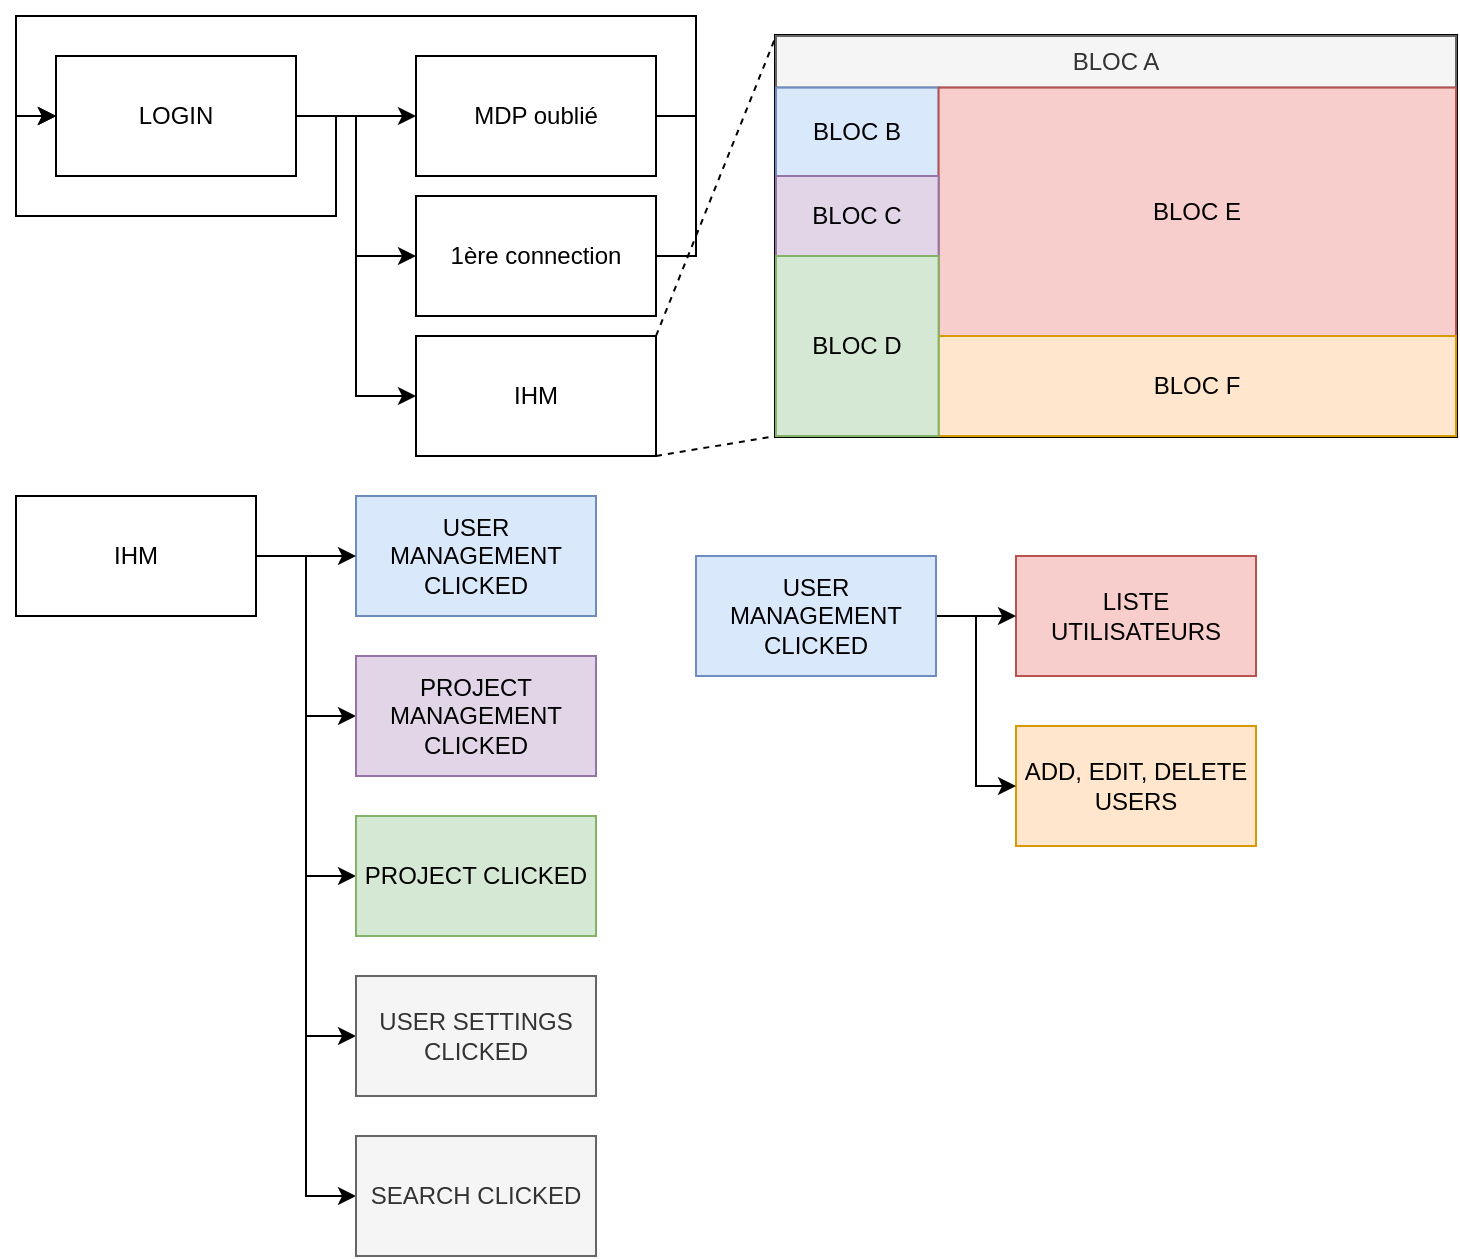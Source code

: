<mxfile version="26.1.1">
  <diagram name="Page-1" id="aeegKRYO5-5cE-at2VME">
    <mxGraphModel dx="954" dy="1509" grid="1" gridSize="10" guides="1" tooltips="1" connect="1" arrows="1" fold="1" page="1" pageScale="1" pageWidth="1100" pageHeight="850" math="0" shadow="0">
      <root>
        <mxCell id="0" />
        <mxCell id="1" parent="0" />
        <mxCell id="jPzO7c27cUPiiFDw-lQR-5" style="edgeStyle=orthogonalEdgeStyle;rounded=0;orthogonalLoop=1;jettySize=auto;html=1;entryX=0;entryY=0.5;entryDx=0;entryDy=0;" edge="1" parent="1" source="jPzO7c27cUPiiFDw-lQR-1" target="jPzO7c27cUPiiFDw-lQR-4">
          <mxGeometry relative="1" as="geometry" />
        </mxCell>
        <mxCell id="jPzO7c27cUPiiFDw-lQR-6" style="edgeStyle=orthogonalEdgeStyle;rounded=0;orthogonalLoop=1;jettySize=auto;html=1;exitX=1;exitY=0.5;exitDx=0;exitDy=0;entryX=0;entryY=0.5;entryDx=0;entryDy=0;" edge="1" parent="1" source="jPzO7c27cUPiiFDw-lQR-1" target="jPzO7c27cUPiiFDw-lQR-3">
          <mxGeometry relative="1" as="geometry" />
        </mxCell>
        <mxCell id="jPzO7c27cUPiiFDw-lQR-7" style="edgeStyle=orthogonalEdgeStyle;rounded=0;orthogonalLoop=1;jettySize=auto;html=1;exitX=1;exitY=0.5;exitDx=0;exitDy=0;entryX=0;entryY=0.5;entryDx=0;entryDy=0;" edge="1" parent="1" source="jPzO7c27cUPiiFDw-lQR-1" target="jPzO7c27cUPiiFDw-lQR-2">
          <mxGeometry relative="1" as="geometry" />
        </mxCell>
        <mxCell id="jPzO7c27cUPiiFDw-lQR-1" value="LOGIN" style="rounded=0;whiteSpace=wrap;html=1;" vertex="1" parent="1">
          <mxGeometry x="60" y="-790" width="120" height="60" as="geometry" />
        </mxCell>
        <mxCell id="jPzO7c27cUPiiFDw-lQR-8" style="edgeStyle=orthogonalEdgeStyle;rounded=0;orthogonalLoop=1;jettySize=auto;html=1;exitX=1;exitY=0.5;exitDx=0;exitDy=0;entryX=0;entryY=0.5;entryDx=0;entryDy=0;" edge="1" parent="1" source="jPzO7c27cUPiiFDw-lQR-2" target="jPzO7c27cUPiiFDw-lQR-1">
          <mxGeometry relative="1" as="geometry">
            <Array as="points">
              <mxPoint x="380" y="-760" />
              <mxPoint x="380" y="-810" />
              <mxPoint x="40" y="-810" />
              <mxPoint x="40" y="-760" />
            </Array>
          </mxGeometry>
        </mxCell>
        <mxCell id="jPzO7c27cUPiiFDw-lQR-2" value="MDP oublié" style="rounded=0;whiteSpace=wrap;html=1;" vertex="1" parent="1">
          <mxGeometry x="240" y="-790" width="120" height="60" as="geometry" />
        </mxCell>
        <mxCell id="jPzO7c27cUPiiFDw-lQR-9" style="edgeStyle=orthogonalEdgeStyle;rounded=0;orthogonalLoop=1;jettySize=auto;html=1;exitX=1;exitY=0.5;exitDx=0;exitDy=0;entryX=0;entryY=0.5;entryDx=0;entryDy=0;" edge="1" parent="1" source="jPzO7c27cUPiiFDw-lQR-3" target="jPzO7c27cUPiiFDw-lQR-1">
          <mxGeometry relative="1" as="geometry">
            <Array as="points">
              <mxPoint x="380" y="-690" />
              <mxPoint x="380" y="-810" />
              <mxPoint x="40" y="-810" />
              <mxPoint x="40" y="-760" />
            </Array>
          </mxGeometry>
        </mxCell>
        <mxCell id="jPzO7c27cUPiiFDw-lQR-3" value="1ère connection" style="rounded=0;whiteSpace=wrap;html=1;" vertex="1" parent="1">
          <mxGeometry x="240" y="-720" width="120" height="60" as="geometry" />
        </mxCell>
        <mxCell id="jPzO7c27cUPiiFDw-lQR-12" style="rounded=0;orthogonalLoop=1;jettySize=auto;html=1;exitX=1;exitY=0;exitDx=0;exitDy=0;entryX=0;entryY=0;entryDx=0;entryDy=0;dashed=1;endArrow=none;startFill=0;" edge="1" parent="1" source="jPzO7c27cUPiiFDw-lQR-4" target="jPzO7c27cUPiiFDw-lQR-14">
          <mxGeometry relative="1" as="geometry">
            <mxPoint x="440" y="-440" as="targetPoint" />
          </mxGeometry>
        </mxCell>
        <mxCell id="jPzO7c27cUPiiFDw-lQR-13" style="rounded=0;orthogonalLoop=1;jettySize=auto;html=1;exitX=1;exitY=1;exitDx=0;exitDy=0;entryX=0;entryY=1;entryDx=0;entryDy=0;endArrow=none;startFill=0;dashed=1;" edge="1" parent="1" source="jPzO7c27cUPiiFDw-lQR-4" target="jPzO7c27cUPiiFDw-lQR-14">
          <mxGeometry relative="1" as="geometry">
            <mxPoint x="440" y="-230" as="targetPoint" />
          </mxGeometry>
        </mxCell>
        <mxCell id="jPzO7c27cUPiiFDw-lQR-4" value="IHM" style="rounded=0;whiteSpace=wrap;html=1;" vertex="1" parent="1">
          <mxGeometry x="240" y="-650" width="120" height="60" as="geometry" />
        </mxCell>
        <mxCell id="jPzO7c27cUPiiFDw-lQR-10" style="edgeStyle=orthogonalEdgeStyle;rounded=0;orthogonalLoop=1;jettySize=auto;html=1;exitX=1;exitY=0.5;exitDx=0;exitDy=0;entryX=0;entryY=0.5;entryDx=0;entryDy=0;" edge="1" parent="1" source="jPzO7c27cUPiiFDw-lQR-1" target="jPzO7c27cUPiiFDw-lQR-1">
          <mxGeometry relative="1" as="geometry">
            <Array as="points">
              <mxPoint x="200" y="-760" />
              <mxPoint x="200" y="-710" />
              <mxPoint x="40" y="-710" />
              <mxPoint x="40" y="-760" />
            </Array>
          </mxGeometry>
        </mxCell>
        <mxCell id="jPzO7c27cUPiiFDw-lQR-18" value="" style="group" vertex="1" connectable="0" parent="1">
          <mxGeometry x="420" y="-800" width="340" height="274.19" as="geometry" />
        </mxCell>
        <mxCell id="jPzO7c27cUPiiFDw-lQR-14" value="" style="rounded=0;whiteSpace=wrap;html=1;strokeWidth=2;fillColor=none;" vertex="1" parent="jPzO7c27cUPiiFDw-lQR-18">
          <mxGeometry width="340" height="200" as="geometry" />
        </mxCell>
        <mxCell id="jPzO7c27cUPiiFDw-lQR-15" value="BLOC A" style="rounded=0;whiteSpace=wrap;html=1;fillColor=#f5f5f5;strokeColor=#666666;fontColor=#333333;" vertex="1" parent="jPzO7c27cUPiiFDw-lQR-18">
          <mxGeometry width="340" height="25.806" as="geometry" />
        </mxCell>
        <mxCell id="jPzO7c27cUPiiFDw-lQR-16" value="BLOC B" style="rounded=0;whiteSpace=wrap;html=1;fillColor=#dae8fc;strokeColor=#6c8ebf;" vertex="1" parent="jPzO7c27cUPiiFDw-lQR-18">
          <mxGeometry y="25.81" width="81.3" height="44.19" as="geometry" />
        </mxCell>
        <mxCell id="jPzO7c27cUPiiFDw-lQR-17" value="BLOC E" style="rounded=0;whiteSpace=wrap;html=1;fillColor=#f8cecc;strokeColor=#b85450;" vertex="1" parent="jPzO7c27cUPiiFDw-lQR-18">
          <mxGeometry x="81.3" y="25.81" width="258.7" height="124.19" as="geometry" />
        </mxCell>
        <mxCell id="jPzO7c27cUPiiFDw-lQR-31" value="BLOC C" style="rounded=0;whiteSpace=wrap;html=1;fillColor=#e1d5e7;strokeColor=#9673a6;" vertex="1" parent="jPzO7c27cUPiiFDw-lQR-18">
          <mxGeometry y="70" width="81.3" height="40" as="geometry" />
        </mxCell>
        <mxCell id="jPzO7c27cUPiiFDw-lQR-32" value="BLOC F" style="rounded=0;whiteSpace=wrap;html=1;fillColor=#ffe6cc;strokeColor=#d79b00;" vertex="1" parent="jPzO7c27cUPiiFDw-lQR-18">
          <mxGeometry x="81.3" y="150" width="258.7" height="50" as="geometry" />
        </mxCell>
        <mxCell id="jPzO7c27cUPiiFDw-lQR-37" value="BLOC D" style="rounded=0;whiteSpace=wrap;html=1;fillColor=#d5e8d4;strokeColor=#82b366;" vertex="1" parent="jPzO7c27cUPiiFDw-lQR-18">
          <mxGeometry y="110" width="81.3" height="90" as="geometry" />
        </mxCell>
        <mxCell id="jPzO7c27cUPiiFDw-lQR-23" value="USER MANAGEMENT CLICKED" style="rounded=0;whiteSpace=wrap;html=1;fillColor=#dae8fc;strokeColor=#6c8ebf;" vertex="1" parent="1">
          <mxGeometry x="210" y="-570" width="120" height="60" as="geometry" />
        </mxCell>
        <mxCell id="jPzO7c27cUPiiFDw-lQR-24" value="LISTE UTILISATEURS" style="rounded=0;whiteSpace=wrap;html=1;fillColor=#f8cecc;strokeColor=#b85450;" vertex="1" parent="1">
          <mxGeometry x="540" y="-540" width="120" height="60" as="geometry" />
        </mxCell>
        <mxCell id="jPzO7c27cUPiiFDw-lQR-27" style="edgeStyle=orthogonalEdgeStyle;rounded=0;orthogonalLoop=1;jettySize=auto;html=1;entryX=0;entryY=0.5;entryDx=0;entryDy=0;" edge="1" parent="1" source="jPzO7c27cUPiiFDw-lQR-26" target="jPzO7c27cUPiiFDw-lQR-23">
          <mxGeometry relative="1" as="geometry" />
        </mxCell>
        <mxCell id="jPzO7c27cUPiiFDw-lQR-39" style="edgeStyle=orthogonalEdgeStyle;rounded=0;orthogonalLoop=1;jettySize=auto;html=1;exitX=1;exitY=0.5;exitDx=0;exitDy=0;entryX=0;entryY=0.5;entryDx=0;entryDy=0;" edge="1" parent="1" source="jPzO7c27cUPiiFDw-lQR-26" target="jPzO7c27cUPiiFDw-lQR-28">
          <mxGeometry relative="1" as="geometry" />
        </mxCell>
        <mxCell id="jPzO7c27cUPiiFDw-lQR-40" style="edgeStyle=orthogonalEdgeStyle;rounded=0;orthogonalLoop=1;jettySize=auto;html=1;exitX=1;exitY=0.5;exitDx=0;exitDy=0;entryX=0;entryY=0.5;entryDx=0;entryDy=0;" edge="1" parent="1" source="jPzO7c27cUPiiFDw-lQR-26" target="jPzO7c27cUPiiFDw-lQR-38">
          <mxGeometry relative="1" as="geometry" />
        </mxCell>
        <mxCell id="jPzO7c27cUPiiFDw-lQR-49" style="edgeStyle=orthogonalEdgeStyle;rounded=0;orthogonalLoop=1;jettySize=auto;html=1;exitX=1;exitY=0.5;exitDx=0;exitDy=0;entryX=0;entryY=0.5;entryDx=0;entryDy=0;" edge="1" parent="1" source="jPzO7c27cUPiiFDw-lQR-26" target="jPzO7c27cUPiiFDw-lQR-45">
          <mxGeometry relative="1" as="geometry" />
        </mxCell>
        <mxCell id="jPzO7c27cUPiiFDw-lQR-50" style="edgeStyle=orthogonalEdgeStyle;rounded=0;orthogonalLoop=1;jettySize=auto;html=1;exitX=1;exitY=0.5;exitDx=0;exitDy=0;entryX=0;entryY=0.5;entryDx=0;entryDy=0;" edge="1" parent="1" source="jPzO7c27cUPiiFDw-lQR-26" target="jPzO7c27cUPiiFDw-lQR-46">
          <mxGeometry relative="1" as="geometry" />
        </mxCell>
        <mxCell id="jPzO7c27cUPiiFDw-lQR-26" value="IHM" style="rounded=0;whiteSpace=wrap;html=1;" vertex="1" parent="1">
          <mxGeometry x="40" y="-570" width="120" height="60" as="geometry" />
        </mxCell>
        <mxCell id="jPzO7c27cUPiiFDw-lQR-28" value="PROJECT MANAGEMENT CLICKED" style="rounded=0;whiteSpace=wrap;html=1;fillColor=#e1d5e7;strokeColor=#9673a6;" vertex="1" parent="1">
          <mxGeometry x="210" y="-490" width="120" height="60" as="geometry" />
        </mxCell>
        <mxCell id="jPzO7c27cUPiiFDw-lQR-33" value="ADD, EDIT, DELETE USERS" style="rounded=0;whiteSpace=wrap;html=1;fillColor=#ffe6cc;strokeColor=#d79b00;" vertex="1" parent="1">
          <mxGeometry x="540" y="-455" width="120" height="60" as="geometry" />
        </mxCell>
        <mxCell id="jPzO7c27cUPiiFDw-lQR-38" value="PROJECT CLICKED" style="rounded=0;whiteSpace=wrap;html=1;fillColor=#d5e8d4;strokeColor=#82b366;" vertex="1" parent="1">
          <mxGeometry x="210" y="-410" width="120" height="60" as="geometry" />
        </mxCell>
        <mxCell id="jPzO7c27cUPiiFDw-lQR-45" value="USER SETTINGS CLICKED" style="rounded=0;whiteSpace=wrap;html=1;fillColor=#f5f5f5;strokeColor=#666666;fontColor=#333333;" vertex="1" parent="1">
          <mxGeometry x="210" y="-330" width="120" height="60" as="geometry" />
        </mxCell>
        <mxCell id="jPzO7c27cUPiiFDw-lQR-46" value="SEARCH CLICKED" style="rounded=0;whiteSpace=wrap;html=1;fillColor=#f5f5f5;strokeColor=#666666;fontColor=#333333;" vertex="1" parent="1">
          <mxGeometry x="210" y="-250" width="120" height="60" as="geometry" />
        </mxCell>
        <mxCell id="jPzO7c27cUPiiFDw-lQR-52" style="edgeStyle=orthogonalEdgeStyle;rounded=0;orthogonalLoop=1;jettySize=auto;html=1;exitX=1;exitY=0.5;exitDx=0;exitDy=0;entryX=0;entryY=0.5;entryDx=0;entryDy=0;" edge="1" parent="1" source="jPzO7c27cUPiiFDw-lQR-51" target="jPzO7c27cUPiiFDw-lQR-24">
          <mxGeometry relative="1" as="geometry" />
        </mxCell>
        <mxCell id="jPzO7c27cUPiiFDw-lQR-53" style="edgeStyle=orthogonalEdgeStyle;rounded=0;orthogonalLoop=1;jettySize=auto;html=1;exitX=1;exitY=0.5;exitDx=0;exitDy=0;entryX=0;entryY=0.5;entryDx=0;entryDy=0;" edge="1" parent="1" source="jPzO7c27cUPiiFDw-lQR-51" target="jPzO7c27cUPiiFDw-lQR-33">
          <mxGeometry relative="1" as="geometry" />
        </mxCell>
        <mxCell id="jPzO7c27cUPiiFDw-lQR-51" value="USER MANAGEMENT CLICKED" style="rounded=0;whiteSpace=wrap;html=1;fillColor=#dae8fc;strokeColor=#6c8ebf;" vertex="1" parent="1">
          <mxGeometry x="380" y="-540" width="120" height="60" as="geometry" />
        </mxCell>
      </root>
    </mxGraphModel>
  </diagram>
</mxfile>
